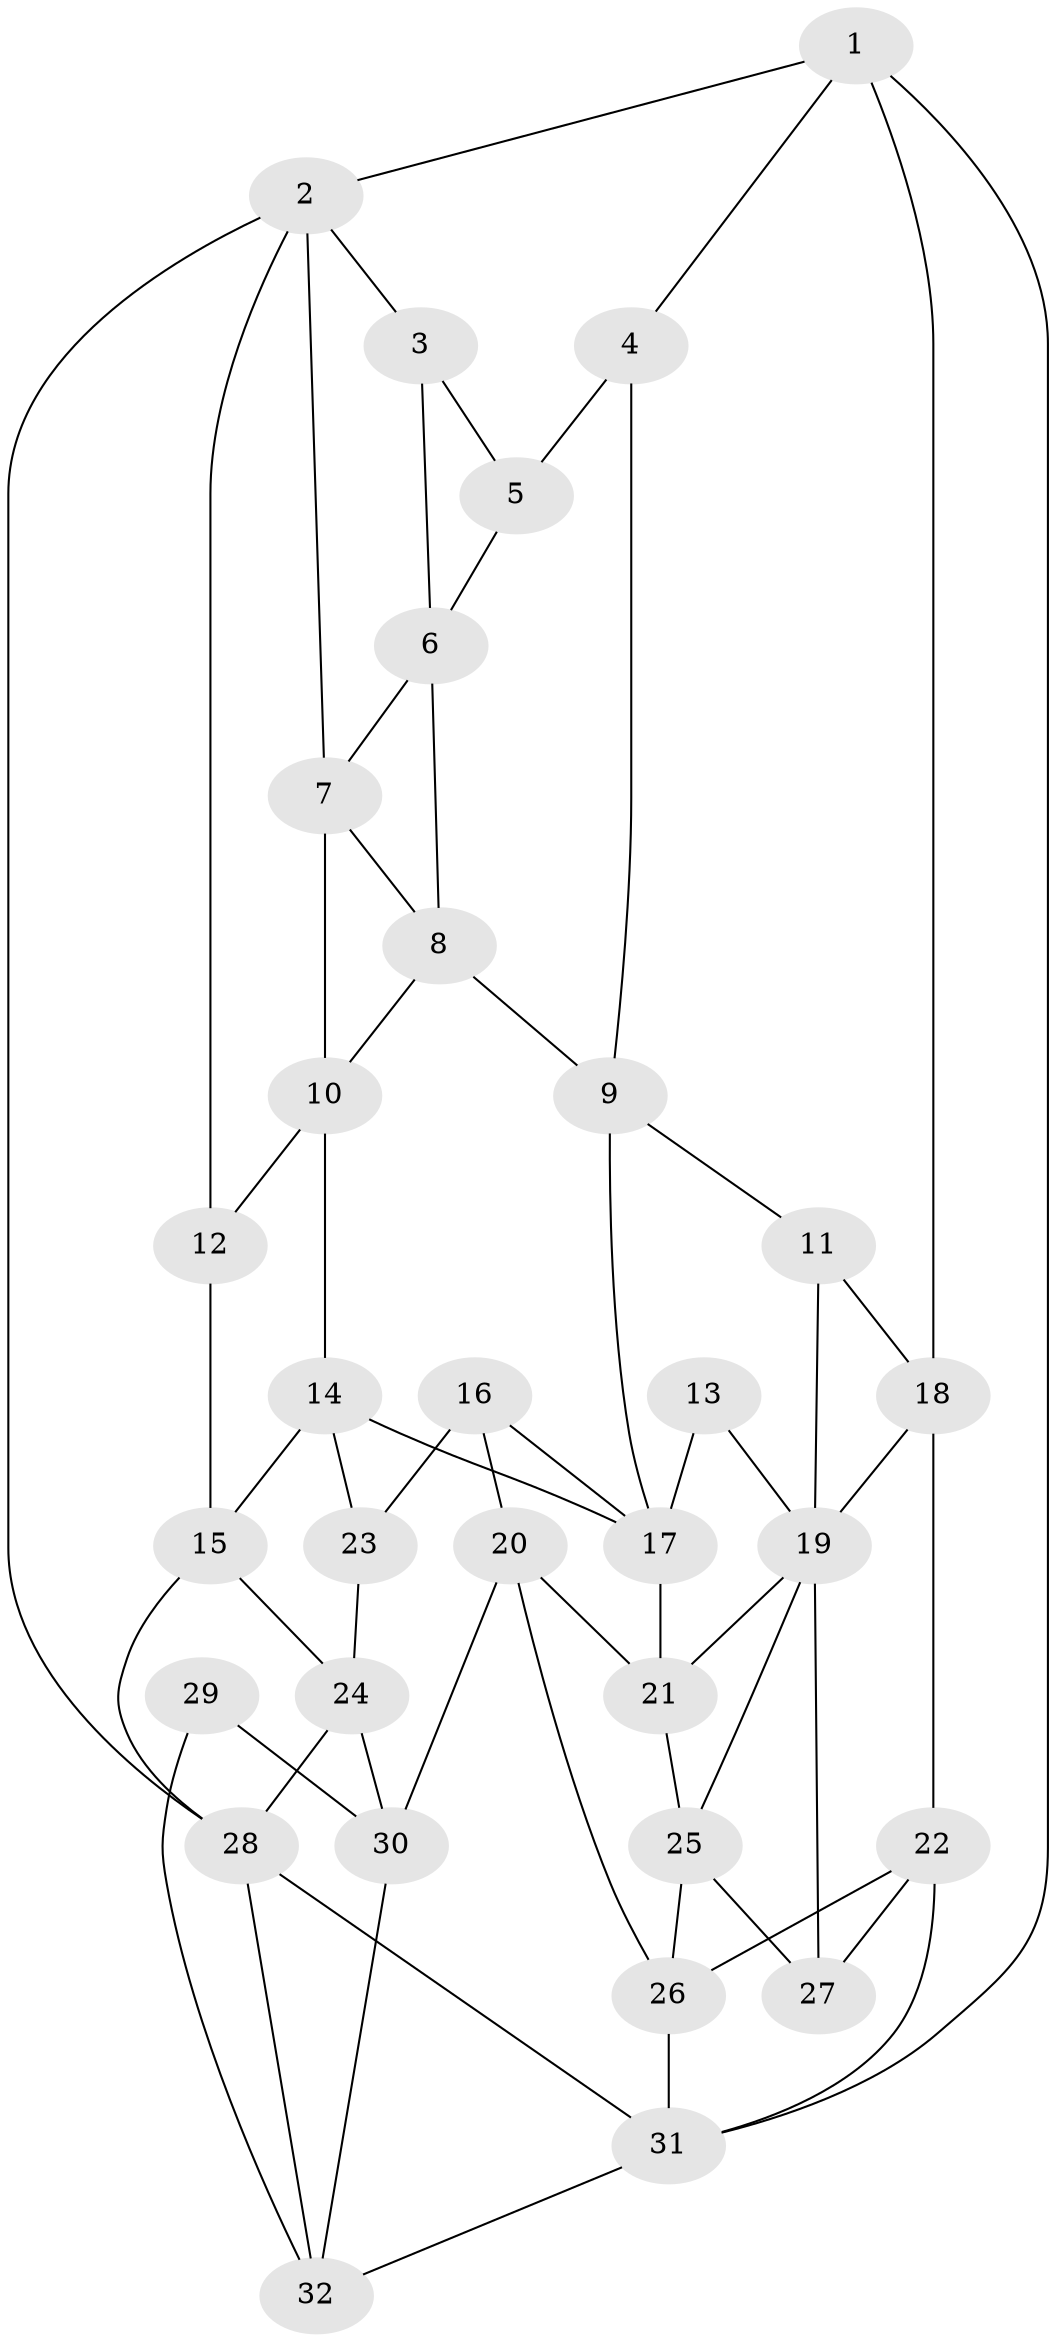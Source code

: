 // original degree distribution, {3: 0.0625, 5: 0.5, 6: 0.234375, 4: 0.203125}
// Generated by graph-tools (version 1.1) at 2025/50/03/09/25 03:50:59]
// undirected, 32 vertices, 61 edges
graph export_dot {
graph [start="1"]
  node [color=gray90,style=filled];
  1;
  2;
  3;
  4;
  5;
  6;
  7;
  8;
  9;
  10;
  11;
  12;
  13;
  14;
  15;
  16;
  17;
  18;
  19;
  20;
  21;
  22;
  23;
  24;
  25;
  26;
  27;
  28;
  29;
  30;
  31;
  32;
  1 -- 2 [weight=1.0];
  1 -- 4 [weight=1.0];
  1 -- 18 [weight=1.0];
  1 -- 31 [weight=1.0];
  2 -- 3 [weight=1.0];
  2 -- 7 [weight=1.0];
  2 -- 12 [weight=1.0];
  2 -- 28 [weight=1.0];
  3 -- 5 [weight=1.0];
  3 -- 6 [weight=1.0];
  4 -- 5 [weight=1.0];
  4 -- 9 [weight=1.0];
  5 -- 6 [weight=1.0];
  6 -- 7 [weight=1.0];
  6 -- 8 [weight=1.0];
  7 -- 8 [weight=1.0];
  7 -- 10 [weight=1.0];
  8 -- 9 [weight=1.0];
  8 -- 10 [weight=1.0];
  9 -- 11 [weight=1.0];
  9 -- 17 [weight=1.0];
  10 -- 12 [weight=1.0];
  10 -- 14 [weight=1.0];
  11 -- 18 [weight=1.0];
  11 -- 19 [weight=1.0];
  12 -- 15 [weight=1.0];
  13 -- 17 [weight=2.0];
  13 -- 19 [weight=1.0];
  14 -- 15 [weight=1.0];
  14 -- 17 [weight=1.0];
  14 -- 23 [weight=1.0];
  15 -- 24 [weight=1.0];
  15 -- 28 [weight=1.0];
  16 -- 17 [weight=1.0];
  16 -- 20 [weight=1.0];
  16 -- 23 [weight=1.0];
  17 -- 21 [weight=1.0];
  18 -- 19 [weight=1.0];
  18 -- 22 [weight=1.0];
  19 -- 21 [weight=1.0];
  19 -- 25 [weight=1.0];
  19 -- 27 [weight=1.0];
  20 -- 21 [weight=1.0];
  20 -- 26 [weight=1.0];
  20 -- 30 [weight=1.0];
  21 -- 25 [weight=1.0];
  22 -- 26 [weight=1.0];
  22 -- 27 [weight=1.0];
  22 -- 31 [weight=1.0];
  23 -- 24 [weight=1.0];
  24 -- 28 [weight=1.0];
  24 -- 30 [weight=1.0];
  25 -- 26 [weight=1.0];
  25 -- 27 [weight=1.0];
  26 -- 31 [weight=1.0];
  28 -- 31 [weight=1.0];
  28 -- 32 [weight=1.0];
  29 -- 30 [weight=2.0];
  29 -- 32 [weight=1.0];
  30 -- 32 [weight=1.0];
  31 -- 32 [weight=1.0];
}
